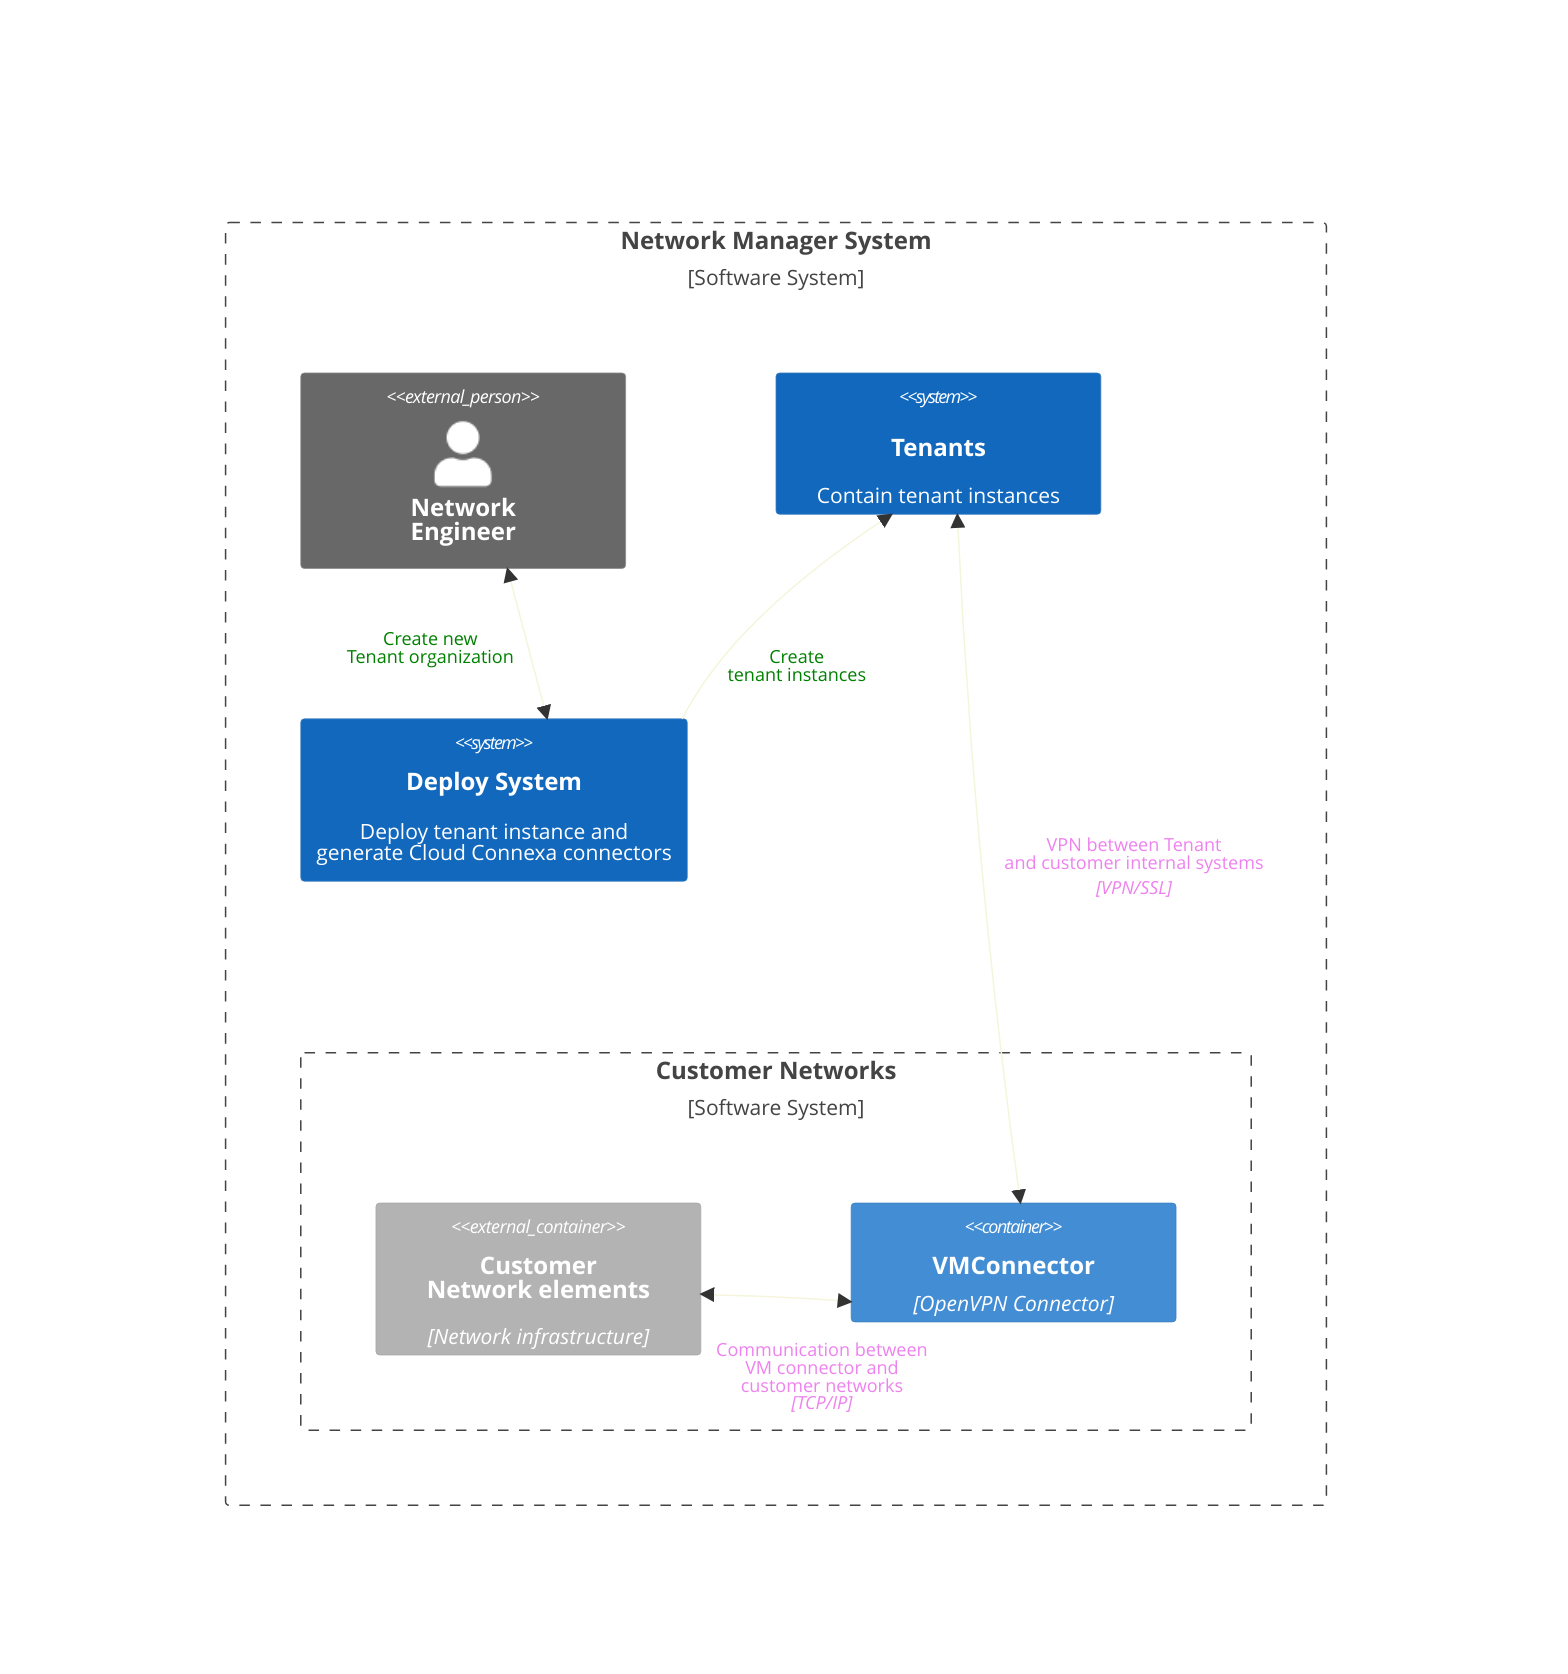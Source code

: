 C4Context
    Boundary(SC, "<br/>Network Manager System<br/>", "Software System"){

        Person_Ext(NetworkEngineer, "<br/>Network<br/>Engineer")
        System(TenantSystem,"<br/>Tenants", "Contain tenant instances")
        System(DeploySystem,"Deploy System", "Deploy tenant instance and<br/>generate Cloud Connexa connectors")


        Boundary(CustomerSystem, "Customer Networks", "Software System") {
            Container_Ext(CustomerNetworks,"<br/>Customer<br/>Network elements", "Network infrastructure")
            Container(VMConnector,"VMConnector", "OpenVPN Connector")

        }

        BiRel(NetworkEngineer,DeploySystem, "Create new<br/>Tenant organization")
        UpdateRelStyle(NetworkEngineer,DeploySystem, $textColor="Green", $lineColor="Beige", $offsetY="0", $offsetX="-120")

        BiRel(TenantSystem,VMConnector, "VPN between Tenant<br/>and customer internal systems<br/>","VPN/SSL")
        UpdateRelStyle(TenantSystem,VMConnector, $textColor="violet", $lineColor="Beige", $offsetY="0", $offsetX="10")

        BiRel(VMConnector, CustomerNetworks, "Communication between<br/>VM connector and<br/>customer networks<br/>","TCP/IP")
        UpdateRelStyle(VMConnector, CustomerNetworks, $textColor="violet", $lineColor="beige", $offsetY="50", $offsetX="-40")

        Rel(DeploySystem,TenantSystem,"Create<br/>tenant instances")
        UpdateRelStyle(DeploySystem,TenantSystem, $textColor="Green", $lineColor="Beige", $offsetY="30", $offsetX="-40")


      UpdateLayoutConfig($c4ShapeInRow="2", $c4BoundaryInRow="4")
    }
